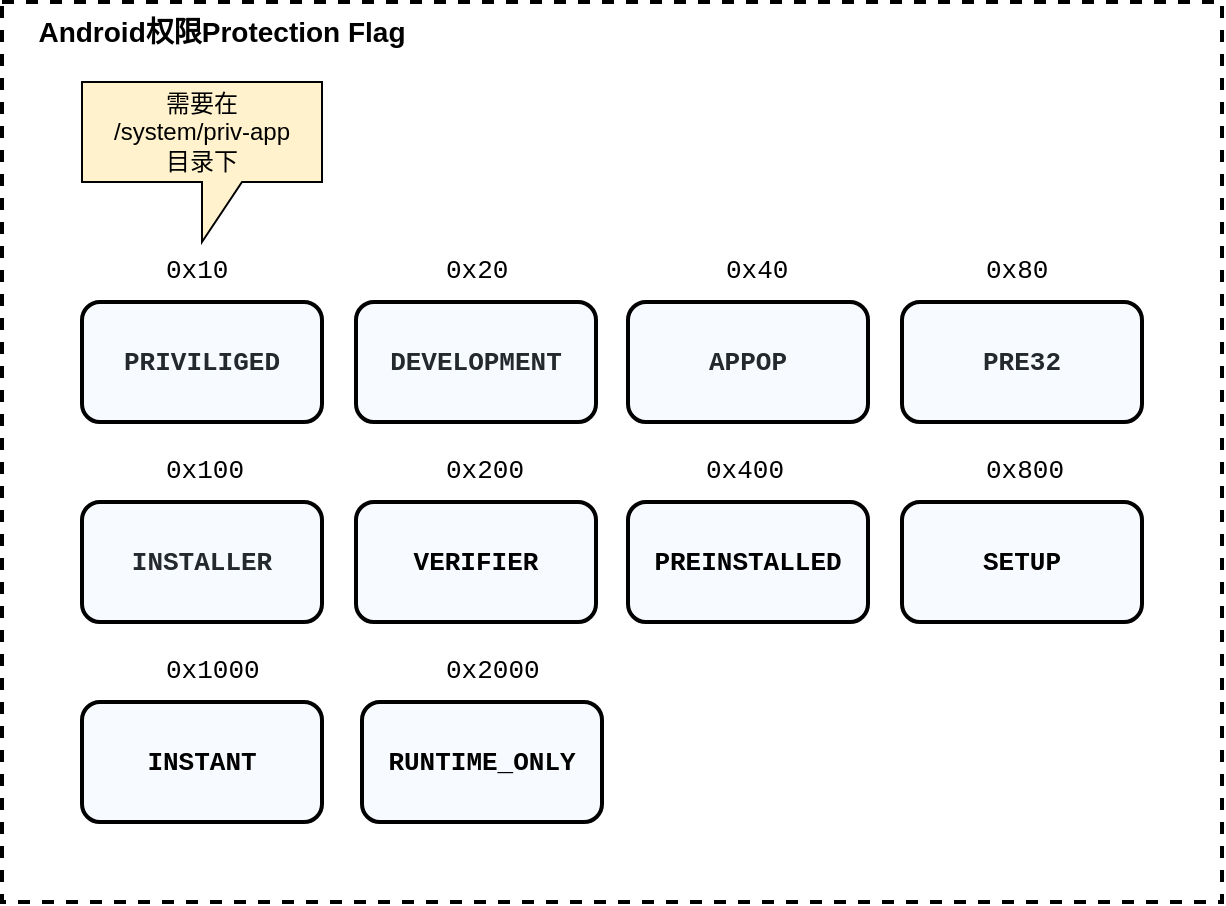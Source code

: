 <mxfile>
    <diagram id="7xa3BpXCDoDHo8S3wM5h" name="第 1 页">
        <mxGraphModel dx="1698" dy="1139" grid="1" gridSize="10" guides="1" tooltips="1" connect="1" arrows="1" fold="1" page="1" pageScale="1" pageWidth="827" pageHeight="1169" math="0" shadow="0">
            <root>
                <mxCell id="0"/>
                <mxCell id="1" parent="0"/>
                <mxCell id="31" value="" style="rounded=0;whiteSpace=wrap;html=1;strokeWidth=2;dashed=1;" vertex="1" parent="1">
                    <mxGeometry x="100" y="40" width="610" height="450" as="geometry"/>
                </mxCell>
                <mxCell id="3" value="&lt;div style=&quot;text-align: start;&quot;&gt;&lt;span style=&quot;background-color: transparent; white-space: pre;&quot;&gt;&lt;font size=&quot;2&quot; face=&quot;ui-monospace, SFMono-Regular, Menlo, Monaco, Consolas, Liberation Mono, Courier New, monospace&quot; color=&quot;#24292e&quot;&gt;PRIVILIGED&lt;/font&gt;&lt;/span&gt;&lt;/div&gt;" style="rounded=1;whiteSpace=wrap;html=1;fillColor=#F7FAFF;strokeColor=light-dark(#000000, #5c79a3);labelBackgroundColor=none;fontStyle=1;strokeWidth=2;" vertex="1" parent="1">
                    <mxGeometry x="140" y="190" width="120" height="60" as="geometry"/>
                </mxCell>
                <mxCell id="5" value="&lt;span style=&quot;color: rgb(36, 41, 46); font-family: ui-monospace, SFMono-Regular, Menlo, Monaco, Consolas, &amp;quot;Liberation Mono&amp;quot;, &amp;quot;Courier New&amp;quot;, monospace; font-size: small; text-align: start; white-space: pre;&quot;&gt;DEVELOPMENT&lt;/span&gt;" style="rounded=1;whiteSpace=wrap;html=1;fillColor=#F7FAFF;strokeColor=light-dark(#000000, #5c79a3);labelBackgroundColor=none;fontStyle=1;strokeWidth=2;" vertex="1" parent="1">
                    <mxGeometry x="277" y="190" width="120" height="60" as="geometry"/>
                </mxCell>
                <mxCell id="6" value="&lt;div style=&quot;text-align: start;&quot;&gt;&lt;font color=&quot;#24292e&quot; face=&quot;ui-monospace, SFMono-Regular, Menlo, Monaco, Consolas, Liberation Mono, Courier New, monospace&quot; size=&quot;2&quot;&gt;&lt;span style=&quot;white-space: pre;&quot;&gt;APPOP&lt;/span&gt;&lt;/font&gt;&lt;/div&gt;" style="rounded=1;whiteSpace=wrap;html=1;fillColor=#F7FAFF;strokeColor=light-dark(#000000, #5c79a3);labelBackgroundColor=none;fontStyle=1;strokeWidth=2;" vertex="1" parent="1">
                    <mxGeometry x="413" y="190" width="120" height="60" as="geometry"/>
                </mxCell>
                <mxCell id="7" value="&lt;div style=&quot;text-align: start;&quot;&gt;&lt;font color=&quot;#24292e&quot; face=&quot;ui-monospace, SFMono-Regular, Menlo, Monaco, Consolas, Liberation Mono, Courier New, monospace&quot; size=&quot;2&quot;&gt;&lt;span style=&quot;white-space: pre;&quot;&gt;PRE32&lt;/span&gt;&lt;/font&gt;&lt;/div&gt;" style="rounded=1;whiteSpace=wrap;html=1;fillColor=#F7FAFF;strokeColor=light-dark(#000000, #5c79a3);labelBackgroundColor=none;fontStyle=1;strokeWidth=2;" vertex="1" parent="1">
                    <mxGeometry x="550" y="190" width="120" height="60" as="geometry"/>
                </mxCell>
                <mxCell id="8" value="&lt;div style=&quot;text-align: start;&quot;&gt;&lt;font color=&quot;#24292e&quot; face=&quot;ui-monospace, SFMono-Regular, Menlo, Monaco, Consolas, Liberation Mono, Courier New, monospace&quot; size=&quot;2&quot;&gt;&lt;span style=&quot;white-space: pre;&quot;&gt;INSTALLER&lt;/span&gt;&lt;/font&gt;&lt;/div&gt;" style="rounded=1;whiteSpace=wrap;html=1;fillColor=#F7FAFF;strokeColor=light-dark(#000000, #5c79a3);labelBackgroundColor=none;fontStyle=1;strokeWidth=2;" vertex="1" parent="1">
                    <mxGeometry x="140" y="290" width="120" height="60" as="geometry"/>
                </mxCell>
                <mxCell id="9" value="&lt;div style=&quot;text-align: start;&quot;&gt;&lt;font face=&quot;ui-monospace, SFMono-Regular, Menlo, Monaco, Consolas, Liberation Mono, Courier New, monospace&quot; size=&quot;2&quot;&gt;&lt;span style=&quot;white-space: pre;&quot;&gt;VERIFIER&lt;/span&gt;&lt;/font&gt;&lt;/div&gt;" style="rounded=1;whiteSpace=wrap;html=1;fillColor=#F7FAFF;strokeColor=light-dark(#000000, #5c79a3);labelBackgroundColor=none;fontStyle=1;strokeWidth=2;" vertex="1" parent="1">
                    <mxGeometry x="277" y="290" width="120" height="60" as="geometry"/>
                </mxCell>
                <mxCell id="10" value="&lt;div style=&quot;text-align: start;&quot;&gt;&lt;font face=&quot;ui-monospace, SFMono-Regular, Menlo, Monaco, Consolas, Liberation Mono, Courier New, monospace&quot; size=&quot;2&quot;&gt;&lt;span style=&quot;white-space: pre;&quot;&gt;PREINSTALLED&lt;/span&gt;&lt;/font&gt;&lt;/div&gt;" style="rounded=1;whiteSpace=wrap;html=1;fillColor=#F7FAFF;strokeColor=light-dark(#000000, #5c79a3);labelBackgroundColor=none;fontStyle=1;strokeWidth=2;" vertex="1" parent="1">
                    <mxGeometry x="413" y="290" width="120" height="60" as="geometry"/>
                </mxCell>
                <mxCell id="11" value="&lt;div style=&quot;text-align: start;&quot;&gt;&lt;font face=&quot;ui-monospace, SFMono-Regular, Menlo, Monaco, Consolas, Liberation Mono, Courier New, monospace&quot; size=&quot;2&quot;&gt;&lt;span style=&quot;white-space: pre;&quot;&gt;SETUP&lt;/span&gt;&lt;/font&gt;&lt;/div&gt;" style="rounded=1;whiteSpace=wrap;html=1;fillColor=#F7FAFF;strokeColor=light-dark(#000000, #5c79a3);labelBackgroundColor=none;fontStyle=1;strokeWidth=2;" vertex="1" parent="1">
                    <mxGeometry x="550" y="290" width="120" height="60" as="geometry"/>
                </mxCell>
                <mxCell id="12" value="&lt;div style=&quot;text-align: start;&quot;&gt;&lt;font face=&quot;ui-monospace, SFMono-Regular, Menlo, Monaco, Consolas, Liberation Mono, Courier New, monospace&quot; size=&quot;2&quot;&gt;&lt;span style=&quot;white-space: pre;&quot;&gt;INSTANT&lt;/span&gt;&lt;/font&gt;&lt;/div&gt;" style="rounded=1;whiteSpace=wrap;html=1;fillColor=#F7FAFF;strokeColor=light-dark(#000000, #5c79a3);labelBackgroundColor=none;fontStyle=1;strokeWidth=2;" vertex="1" parent="1">
                    <mxGeometry x="140" y="390" width="120" height="60" as="geometry"/>
                </mxCell>
                <mxCell id="13" value="&lt;div style=&quot;text-align: start;&quot;&gt;&lt;font face=&quot;ui-monospace, SFMono-Regular, Menlo, Monaco, Consolas, Liberation Mono, Courier New, monospace&quot; size=&quot;2&quot;&gt;&lt;span style=&quot;white-space: pre;&quot;&gt;RUNTIME_ONLY&lt;/span&gt;&lt;/font&gt;&lt;/div&gt;" style="rounded=1;whiteSpace=wrap;html=1;fillColor=#F7FAFF;strokeColor=light-dark(#000000, #5c79a3);labelBackgroundColor=none;fontStyle=1;strokeWidth=2;" vertex="1" parent="1">
                    <mxGeometry x="280" y="390" width="120" height="60" as="geometry"/>
                </mxCell>
                <mxCell id="14" value="&lt;span style=&quot;font-family: ui-monospace, SFMono-Regular, Menlo, Monaco, Consolas, &amp;quot;Liberation Mono&amp;quot;, &amp;quot;Courier New&amp;quot;, monospace; font-size: small; font-style: normal; font-variant-ligatures: normal; font-variant-caps: normal; font-weight: 400; letter-spacing: normal; orphans: 2; text-align: start; text-indent: 0px; text-transform: none; widows: 2; word-spacing: 0px; -webkit-text-stroke-width: 0px; white-space: pre; text-decoration-thickness: initial; text-decoration-style: initial; text-decoration-color: initial; float: none; display: inline !important;&quot;&gt;0x10&lt;/span&gt;" style="text;whiteSpace=wrap;html=1;labelBackgroundColor=none;fontColor=default;" vertex="1" parent="1">
                    <mxGeometry x="180" y="160" width="60" height="40" as="geometry"/>
                </mxCell>
                <mxCell id="15" value="&lt;span style=&quot;font-family: ui-monospace, SFMono-Regular, Menlo, Monaco, Consolas, &amp;quot;Liberation Mono&amp;quot;, &amp;quot;Courier New&amp;quot;, monospace; font-size: small; font-style: normal; font-variant-ligatures: normal; font-variant-caps: normal; font-weight: 400; letter-spacing: normal; orphans: 2; text-align: start; text-indent: 0px; text-transform: none; widows: 2; word-spacing: 0px; -webkit-text-stroke-width: 0px; white-space: pre; text-decoration-thickness: initial; text-decoration-style: initial; text-decoration-color: initial; float: none; display: inline !important;&quot;&gt;0x20&lt;/span&gt;" style="text;whiteSpace=wrap;html=1;labelBackgroundColor=none;fontColor=default;" vertex="1" parent="1">
                    <mxGeometry x="320" y="160" width="60" height="40" as="geometry"/>
                </mxCell>
                <mxCell id="16" value="&lt;span style=&quot;font-family: ui-monospace, SFMono-Regular, Menlo, Monaco, Consolas, &amp;quot;Liberation Mono&amp;quot;, &amp;quot;Courier New&amp;quot;, monospace; font-size: small; font-style: normal; font-variant-ligatures: normal; font-variant-caps: normal; font-weight: 400; letter-spacing: normal; orphans: 2; text-align: start; text-indent: 0px; text-transform: none; widows: 2; word-spacing: 0px; -webkit-text-stroke-width: 0px; white-space: pre; text-decoration-thickness: initial; text-decoration-style: initial; text-decoration-color: initial; float: none; display: inline !important;&quot;&gt;0x40&lt;/span&gt;" style="text;whiteSpace=wrap;html=1;labelBackgroundColor=none;fontColor=default;" vertex="1" parent="1">
                    <mxGeometry x="460" y="160" width="60" height="40" as="geometry"/>
                </mxCell>
                <mxCell id="17" value="&lt;span style=&quot;font-family: ui-monospace, SFMono-Regular, Menlo, Monaco, Consolas, &amp;quot;Liberation Mono&amp;quot;, &amp;quot;Courier New&amp;quot;, monospace; font-size: small; font-style: normal; font-variant-ligatures: normal; font-variant-caps: normal; font-weight: 400; letter-spacing: normal; orphans: 2; text-align: start; text-indent: 0px; text-transform: none; widows: 2; word-spacing: 0px; -webkit-text-stroke-width: 0px; white-space: pre; text-decoration-thickness: initial; text-decoration-style: initial; text-decoration-color: initial; float: none; display: inline !important;&quot;&gt;0x80&lt;/span&gt;" style="text;whiteSpace=wrap;html=1;labelBackgroundColor=none;fontColor=default;" vertex="1" parent="1">
                    <mxGeometry x="590" y="160" width="60" height="40" as="geometry"/>
                </mxCell>
                <mxCell id="18" value="&lt;span style=&quot;font-family: ui-monospace, SFMono-Regular, Menlo, Monaco, Consolas, &amp;quot;Liberation Mono&amp;quot;, &amp;quot;Courier New&amp;quot;, monospace; font-size: small; font-style: normal; font-variant-ligatures: normal; font-variant-caps: normal; font-weight: 400; letter-spacing: normal; orphans: 2; text-align: start; text-indent: 0px; text-transform: none; widows: 2; word-spacing: 0px; -webkit-text-stroke-width: 0px; white-space: pre; text-decoration-thickness: initial; text-decoration-style: initial; text-decoration-color: initial; float: none; display: inline !important;&quot;&gt;0x100&lt;/span&gt;" style="text;whiteSpace=wrap;html=1;labelBackgroundColor=none;fontColor=default;" vertex="1" parent="1">
                    <mxGeometry x="180" y="260" width="60" height="40" as="geometry"/>
                </mxCell>
                <mxCell id="19" value="&lt;span style=&quot;font-family: ui-monospace, SFMono-Regular, Menlo, Monaco, Consolas, &amp;quot;Liberation Mono&amp;quot;, &amp;quot;Courier New&amp;quot;, monospace; font-size: small; font-style: normal; font-variant-ligatures: normal; font-variant-caps: normal; font-weight: 400; letter-spacing: normal; orphans: 2; text-align: start; text-indent: 0px; text-transform: none; widows: 2; word-spacing: 0px; -webkit-text-stroke-width: 0px; white-space: pre; text-decoration-thickness: initial; text-decoration-style: initial; text-decoration-color: initial; float: none; display: inline !important;&quot;&gt;0x200&lt;/span&gt;" style="text;whiteSpace=wrap;html=1;labelBackgroundColor=none;fontColor=default;" vertex="1" parent="1">
                    <mxGeometry x="320" y="260" width="60" height="40" as="geometry"/>
                </mxCell>
                <mxCell id="20" value="&lt;span style=&quot;font-family: ui-monospace, SFMono-Regular, Menlo, Monaco, Consolas, &amp;quot;Liberation Mono&amp;quot;, &amp;quot;Courier New&amp;quot;, monospace; font-size: small; font-style: normal; font-variant-ligatures: normal; font-variant-caps: normal; font-weight: 400; letter-spacing: normal; orphans: 2; text-align: start; text-indent: 0px; text-transform: none; widows: 2; word-spacing: 0px; -webkit-text-stroke-width: 0px; white-space: pre; text-decoration-thickness: initial; text-decoration-style: initial; text-decoration-color: initial; float: none; display: inline !important;&quot;&gt;0x400&lt;/span&gt;" style="text;whiteSpace=wrap;html=1;labelBackgroundColor=none;fontColor=default;" vertex="1" parent="1">
                    <mxGeometry x="450" y="260" width="60" height="40" as="geometry"/>
                </mxCell>
                <mxCell id="21" value="&lt;span style=&quot;font-family: ui-monospace, SFMono-Regular, Menlo, Monaco, Consolas, &amp;quot;Liberation Mono&amp;quot;, &amp;quot;Courier New&amp;quot;, monospace; font-size: small; font-style: normal; font-variant-ligatures: normal; font-variant-caps: normal; font-weight: 400; letter-spacing: normal; orphans: 2; text-align: start; text-indent: 0px; text-transform: none; widows: 2; word-spacing: 0px; -webkit-text-stroke-width: 0px; white-space: pre; text-decoration-thickness: initial; text-decoration-style: initial; text-decoration-color: initial; float: none; display: inline !important;&quot;&gt;0x800&lt;/span&gt;" style="text;whiteSpace=wrap;html=1;labelBackgroundColor=none;fontColor=default;" vertex="1" parent="1">
                    <mxGeometry x="590" y="260" width="60" height="40" as="geometry"/>
                </mxCell>
                <mxCell id="22" value="&lt;span style=&quot;font-family: ui-monospace, SFMono-Regular, Menlo, Monaco, Consolas, &amp;quot;Liberation Mono&amp;quot;, &amp;quot;Courier New&amp;quot;, monospace; font-size: small; font-style: normal; font-variant-ligatures: normal; font-variant-caps: normal; font-weight: 400; letter-spacing: normal; orphans: 2; text-align: start; text-indent: 0px; text-transform: none; widows: 2; word-spacing: 0px; -webkit-text-stroke-width: 0px; white-space: pre; text-decoration-thickness: initial; text-decoration-style: initial; text-decoration-color: initial; float: none; display: inline !important;&quot;&gt;0x1000&lt;/span&gt;" style="text;whiteSpace=wrap;html=1;labelBackgroundColor=none;fontColor=default;" vertex="1" parent="1">
                    <mxGeometry x="180" y="360" width="60" height="40" as="geometry"/>
                </mxCell>
                <mxCell id="23" value="&lt;span style=&quot;font-family: ui-monospace, SFMono-Regular, Menlo, Monaco, Consolas, &amp;quot;Liberation Mono&amp;quot;, &amp;quot;Courier New&amp;quot;, monospace; font-size: small; font-style: normal; font-variant-ligatures: normal; font-variant-caps: normal; font-weight: 400; letter-spacing: normal; orphans: 2; text-align: start; text-indent: 0px; text-transform: none; widows: 2; word-spacing: 0px; -webkit-text-stroke-width: 0px; white-space: pre; text-decoration-thickness: initial; text-decoration-style: initial; text-decoration-color: initial; float: none; display: inline !important;&quot;&gt;0x2000&lt;/span&gt;" style="text;whiteSpace=wrap;html=1;labelBackgroundColor=none;fontColor=default;" vertex="1" parent="1">
                    <mxGeometry x="320" y="360" width="60" height="40" as="geometry"/>
                </mxCell>
                <mxCell id="29" value="需要在&lt;div&gt;/system/priv-app&lt;/div&gt;&lt;div&gt;目录下&lt;/div&gt;" style="shape=callout;whiteSpace=wrap;html=1;perimeter=calloutPerimeter;fillColor=#fff2cc;strokeColor=#000000;" vertex="1" parent="1">
                    <mxGeometry x="140" y="80" width="120" height="80" as="geometry"/>
                </mxCell>
                <mxCell id="32" value="Android权限Protection Flag" style="text;html=1;align=center;verticalAlign=middle;whiteSpace=wrap;rounded=0;fontSize=14;fontStyle=1" vertex="1" parent="1">
                    <mxGeometry x="110" y="40" width="200" height="30" as="geometry"/>
                </mxCell>
            </root>
        </mxGraphModel>
    </diagram>
</mxfile>